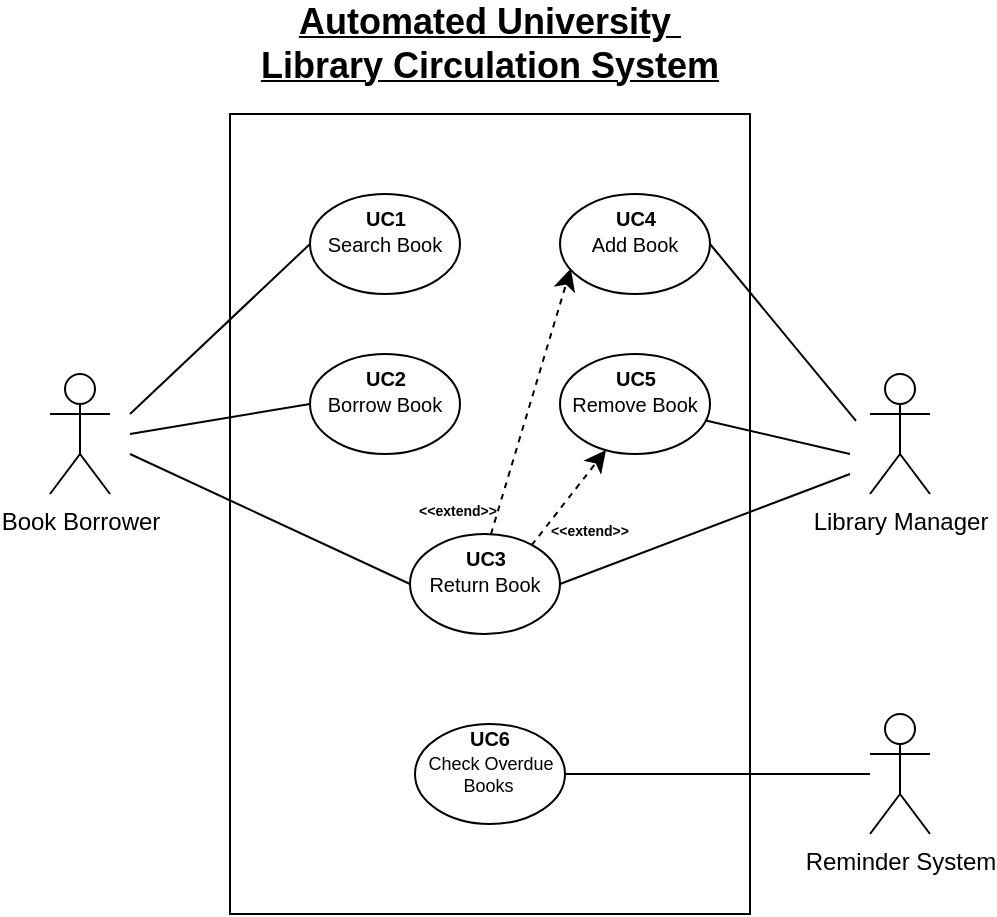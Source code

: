<mxfile version="24.8.3" pages="2">
  <diagram name="Use Case Diagram" id="rMctKQB2Og3mcuDg87OL">
    <mxGraphModel dx="1678" dy="978" grid="1" gridSize="10" guides="1" tooltips="1" connect="1" arrows="1" fold="1" page="1" pageScale="1" pageWidth="827" pageHeight="583" math="0" shadow="0">
      <root>
        <mxCell id="0" />
        <mxCell id="1" parent="0" />
        <mxCell id="7ktPPSzNU0G-n7shupE8-1" value="" style="rounded=0;whiteSpace=wrap;html=1;" vertex="1" parent="1">
          <mxGeometry x="270" y="117" width="260" height="400" as="geometry" />
        </mxCell>
        <mxCell id="7ktPPSzNU0G-n7shupE8-2" value="Book Borrower" style="shape=umlActor;verticalLabelPosition=bottom;verticalAlign=top;html=1;outlineConnect=0;" vertex="1" parent="1">
          <mxGeometry x="180" y="247" width="30" height="60" as="geometry" />
        </mxCell>
        <mxCell id="7ktPPSzNU0G-n7shupE8-3" value="&lt;b&gt;&lt;u&gt;&lt;font style=&quot;font-size: 18px;&quot;&gt;Automated University&amp;nbsp;&lt;/font&gt;&lt;/u&gt;&lt;/b&gt;&lt;div&gt;&lt;b&gt;&lt;u&gt;&lt;font style=&quot;font-size: 18px;&quot;&gt;Library Circulation System&#x9;&lt;/font&gt;&lt;/u&gt;&lt;/b&gt;&lt;/div&gt;" style="text;html=1;align=center;verticalAlign=middle;whiteSpace=wrap;rounded=0;fontSize=16;" vertex="1" parent="1">
          <mxGeometry x="190" y="67" width="420" height="30" as="geometry" />
        </mxCell>
        <mxCell id="7ktPPSzNU0G-n7shupE8-4" value="&lt;font style=&quot;font-size: 10px;&quot;&gt;Search Book&lt;/font&gt;" style="ellipse;whiteSpace=wrap;html=1;" vertex="1" parent="1">
          <mxGeometry x="310" y="157" width="75" height="50" as="geometry" />
        </mxCell>
        <mxCell id="7ktPPSzNU0G-n7shupE8-5" value="&lt;font style=&quot;font-size: 10px;&quot;&gt;Borrow Book&lt;/font&gt;" style="ellipse;whiteSpace=wrap;html=1;" vertex="1" parent="1">
          <mxGeometry x="310" y="237" width="75" height="50" as="geometry" />
        </mxCell>
        <mxCell id="7ktPPSzNU0G-n7shupE8-6" value="" style="endArrow=none;html=1;rounded=0;fontSize=12;startSize=8;endSize=8;curved=1;entryX=0;entryY=0.5;entryDx=0;entryDy=0;" edge="1" parent="1" target="7ktPPSzNU0G-n7shupE8-4">
          <mxGeometry width="50" height="50" relative="1" as="geometry">
            <mxPoint x="220" y="267" as="sourcePoint" />
            <mxPoint x="270" y="237" as="targetPoint" />
          </mxGeometry>
        </mxCell>
        <mxCell id="7ktPPSzNU0G-n7shupE8-7" value="" style="endArrow=none;html=1;rounded=0;fontSize=12;startSize=8;endSize=8;curved=1;entryX=0;entryY=0.5;entryDx=0;entryDy=0;" edge="1" parent="1" target="7ktPPSzNU0G-n7shupE8-5">
          <mxGeometry width="50" height="50" relative="1" as="geometry">
            <mxPoint x="220" y="277" as="sourcePoint" />
            <mxPoint x="360" y="227" as="targetPoint" />
          </mxGeometry>
        </mxCell>
        <mxCell id="7ktPPSzNU0G-n7shupE8-8" value="Library Manager" style="shape=umlActor;verticalLabelPosition=bottom;verticalAlign=top;html=1;outlineConnect=0;" vertex="1" parent="1">
          <mxGeometry x="590" y="247" width="30" height="60" as="geometry" />
        </mxCell>
        <mxCell id="7ktPPSzNU0G-n7shupE8-9" value="&lt;font style=&quot;font-size: 10px;&quot;&gt;Return Book&lt;/font&gt;" style="ellipse;whiteSpace=wrap;html=1;" vertex="1" parent="1">
          <mxGeometry x="360" y="327" width="75" height="50" as="geometry" />
        </mxCell>
        <mxCell id="7ktPPSzNU0G-n7shupE8-10" value="" style="endArrow=none;html=1;rounded=0;fontSize=12;startSize=8;endSize=8;curved=1;entryX=0;entryY=0.5;entryDx=0;entryDy=0;" edge="1" parent="1" target="7ktPPSzNU0G-n7shupE8-9">
          <mxGeometry width="50" height="50" relative="1" as="geometry">
            <mxPoint x="220" y="287" as="sourcePoint" />
            <mxPoint x="350" y="287" as="targetPoint" />
          </mxGeometry>
        </mxCell>
        <mxCell id="7ktPPSzNU0G-n7shupE8-11" value="&lt;font style=&quot;font-size: 10px;&quot;&gt;Add Book&lt;/font&gt;" style="ellipse;whiteSpace=wrap;html=1;" vertex="1" parent="1">
          <mxGeometry x="435" y="157" width="75" height="50" as="geometry" />
        </mxCell>
        <mxCell id="7ktPPSzNU0G-n7shupE8-12" value="" style="endArrow=none;html=1;rounded=0;fontSize=12;startSize=8;endSize=8;curved=1;entryX=1;entryY=0.5;entryDx=0;entryDy=0;" edge="1" parent="1" target="7ktPPSzNU0G-n7shupE8-11">
          <mxGeometry width="50" height="50" relative="1" as="geometry">
            <mxPoint x="583" y="270.409" as="sourcePoint" />
            <mxPoint x="488" y="197" as="targetPoint" />
          </mxGeometry>
        </mxCell>
        <mxCell id="7ktPPSzNU0G-n7shupE8-13" value="&lt;font style=&quot;font-size: 10px;&quot;&gt;Remove Book&lt;/font&gt;" style="ellipse;whiteSpace=wrap;html=1;" vertex="1" parent="1">
          <mxGeometry x="435" y="237" width="75" height="50" as="geometry" />
        </mxCell>
        <mxCell id="7ktPPSzNU0G-n7shupE8-14" value="" style="endArrow=none;html=1;rounded=0;fontSize=12;startSize=8;endSize=8;curved=1;" edge="1" parent="1" source="7ktPPSzNU0G-n7shupE8-13">
          <mxGeometry width="50" height="50" relative="1" as="geometry">
            <mxPoint x="490" y="267" as="sourcePoint" />
            <mxPoint x="580" y="287" as="targetPoint" />
          </mxGeometry>
        </mxCell>
        <mxCell id="7ktPPSzNU0G-n7shupE8-15" value="" style="endArrow=none;html=1;rounded=0;fontSize=12;startSize=8;endSize=8;curved=1;exitX=1;exitY=0.5;exitDx=0;exitDy=0;" edge="1" parent="1" source="7ktPPSzNU0G-n7shupE8-9">
          <mxGeometry width="50" height="50" relative="1" as="geometry">
            <mxPoint x="396" y="347" as="sourcePoint" />
            <mxPoint x="580" y="297" as="targetPoint" />
          </mxGeometry>
        </mxCell>
        <mxCell id="7ktPPSzNU0G-n7shupE8-16" value="&lt;font style=&quot;font-size: 10px;&quot;&gt;UC1&lt;/font&gt;" style="text;html=1;align=center;verticalAlign=middle;whiteSpace=wrap;rounded=0;fontSize=16;fontStyle=1" vertex="1" parent="1">
          <mxGeometry x="317.5" y="157" width="60" height="20" as="geometry" />
        </mxCell>
        <mxCell id="7ktPPSzNU0G-n7shupE8-17" value="&lt;font style=&quot;font-size: 10px;&quot;&gt;UC2&lt;/font&gt;" style="text;html=1;align=center;verticalAlign=middle;whiteSpace=wrap;rounded=0;fontSize=16;fontStyle=1" vertex="1" parent="1">
          <mxGeometry x="317.5" y="237" width="60" height="20" as="geometry" />
        </mxCell>
        <mxCell id="7ktPPSzNU0G-n7shupE8-18" value="&lt;font style=&quot;font-size: 10px;&quot;&gt;UC4&lt;/font&gt;" style="text;html=1;align=center;verticalAlign=middle;whiteSpace=wrap;rounded=0;fontSize=16;fontStyle=1" vertex="1" parent="1">
          <mxGeometry x="442.5" y="157" width="60" height="20" as="geometry" />
        </mxCell>
        <mxCell id="7ktPPSzNU0G-n7shupE8-19" value="&lt;font style=&quot;font-size: 10px;&quot;&gt;UC3&lt;/font&gt;" style="text;html=1;align=center;verticalAlign=middle;whiteSpace=wrap;rounded=0;fontSize=16;fontStyle=1" vertex="1" parent="1">
          <mxGeometry x="367.5" y="327" width="60" height="20" as="geometry" />
        </mxCell>
        <mxCell id="7ktPPSzNU0G-n7shupE8-20" value="&lt;font style=&quot;font-size: 10px;&quot;&gt;UC5&lt;/font&gt;" style="text;html=1;align=center;verticalAlign=middle;whiteSpace=wrap;rounded=0;fontSize=16;fontStyle=1" vertex="1" parent="1">
          <mxGeometry x="442.5" y="237" width="60" height="20" as="geometry" />
        </mxCell>
        <mxCell id="7ktPPSzNU0G-n7shupE8-21" value="Reminder System" style="shape=umlActor;verticalLabelPosition=bottom;verticalAlign=top;html=1;outlineConnect=0;" vertex="1" parent="1">
          <mxGeometry x="590" y="417" width="30" height="60" as="geometry" />
        </mxCell>
        <mxCell id="7ktPPSzNU0G-n7shupE8-22" value="&lt;font style=&quot;font-size: 9px;&quot;&gt;Check Overdue Books&amp;nbsp;&lt;/font&gt;" style="ellipse;whiteSpace=wrap;html=1;fontSize=9;" vertex="1" parent="1">
          <mxGeometry x="362.5" y="422" width="75" height="50" as="geometry" />
        </mxCell>
        <mxCell id="7ktPPSzNU0G-n7shupE8-23" value="" style="endArrow=none;html=1;rounded=0;fontSize=12;startSize=8;endSize=8;curved=1;exitX=1;exitY=0.5;exitDx=0;exitDy=0;" edge="1" parent="1" source="7ktPPSzNU0G-n7shupE8-22">
          <mxGeometry width="50" height="50" relative="1" as="geometry">
            <mxPoint x="437.5" y="442" as="sourcePoint" />
            <mxPoint x="590" y="447" as="targetPoint" />
          </mxGeometry>
        </mxCell>
        <mxCell id="7ktPPSzNU0G-n7shupE8-24" value="&lt;font style=&quot;font-size: 10px;&quot;&gt;UC6&lt;/font&gt;" style="text;html=1;align=center;verticalAlign=middle;whiteSpace=wrap;rounded=0;fontSize=16;fontStyle=1" vertex="1" parent="1">
          <mxGeometry x="370" y="417" width="60" height="20" as="geometry" />
        </mxCell>
        <mxCell id="7ktPPSzNU0G-n7shupE8-25" value="" style="endArrow=classic;html=1;rounded=0;fontSize=12;startSize=8;endSize=8;curved=1;dashed=1;entryX=0.307;entryY=0.96;entryDx=0;entryDy=0;entryPerimeter=0;exitX=0.811;exitY=0.112;exitDx=0;exitDy=0;exitPerimeter=0;" edge="1" parent="1" source="7ktPPSzNU0G-n7shupE8-9" target="7ktPPSzNU0G-n7shupE8-13">
          <mxGeometry width="50" height="50" relative="1" as="geometry">
            <mxPoint x="420" y="327" as="sourcePoint" />
            <mxPoint x="470" y="277" as="targetPoint" />
          </mxGeometry>
        </mxCell>
        <mxCell id="7ktPPSzNU0G-n7shupE8-26" value="" style="endArrow=classic;html=1;rounded=0;fontSize=12;startSize=8;endSize=8;curved=1;dashed=1;entryX=0.072;entryY=0.744;entryDx=0;entryDy=0;entryPerimeter=0;exitX=0.811;exitY=0.112;exitDx=0;exitDy=0;exitPerimeter=0;" edge="1" parent="1" target="7ktPPSzNU0G-n7shupE8-11">
          <mxGeometry width="50" height="50" relative="1" as="geometry">
            <mxPoint x="400.5" y="327" as="sourcePoint" />
            <mxPoint x="437.5" y="279" as="targetPoint" />
          </mxGeometry>
        </mxCell>
        <mxCell id="7ktPPSzNU0G-n7shupE8-27" value="&lt;font style=&quot;font-size: 7px;&quot;&gt;&amp;lt;&amp;lt;extend&amp;gt;&amp;gt;&lt;/font&gt;" style="text;html=1;align=center;verticalAlign=middle;whiteSpace=wrap;rounded=0;fontSize=16;fontStyle=1" vertex="1" parent="1">
          <mxGeometry x="354" y="297" width="60" height="30" as="geometry" />
        </mxCell>
        <mxCell id="7ktPPSzNU0G-n7shupE8-28" value="&lt;font style=&quot;font-size: 7px;&quot;&gt;&amp;lt;&amp;lt;extend&amp;gt;&amp;gt;&lt;/font&gt;" style="text;html=1;align=center;verticalAlign=middle;whiteSpace=wrap;rounded=0;fontSize=16;fontStyle=1" vertex="1" parent="1">
          <mxGeometry x="420" y="307" width="60" height="30" as="geometry" />
        </mxCell>
      </root>
    </mxGraphModel>
  </diagram>
  <diagram name="Activity Diagram" id="6foQnheJjLecM0aAPaGR">
    <mxGraphModel dx="983" dy="573" grid="1" gridSize="10" guides="1" tooltips="1" connect="1" arrows="1" fold="1" page="1" pageScale="1" pageWidth="583" pageHeight="413" math="0" shadow="0">
      <root>
        <mxCell id="priiuxfUar08HjJvXxc4-0" />
        <mxCell id="priiuxfUar08HjJvXxc4-1" parent="priiuxfUar08HjJvXxc4-0" />
      </root>
    </mxGraphModel>
  </diagram>
</mxfile>
